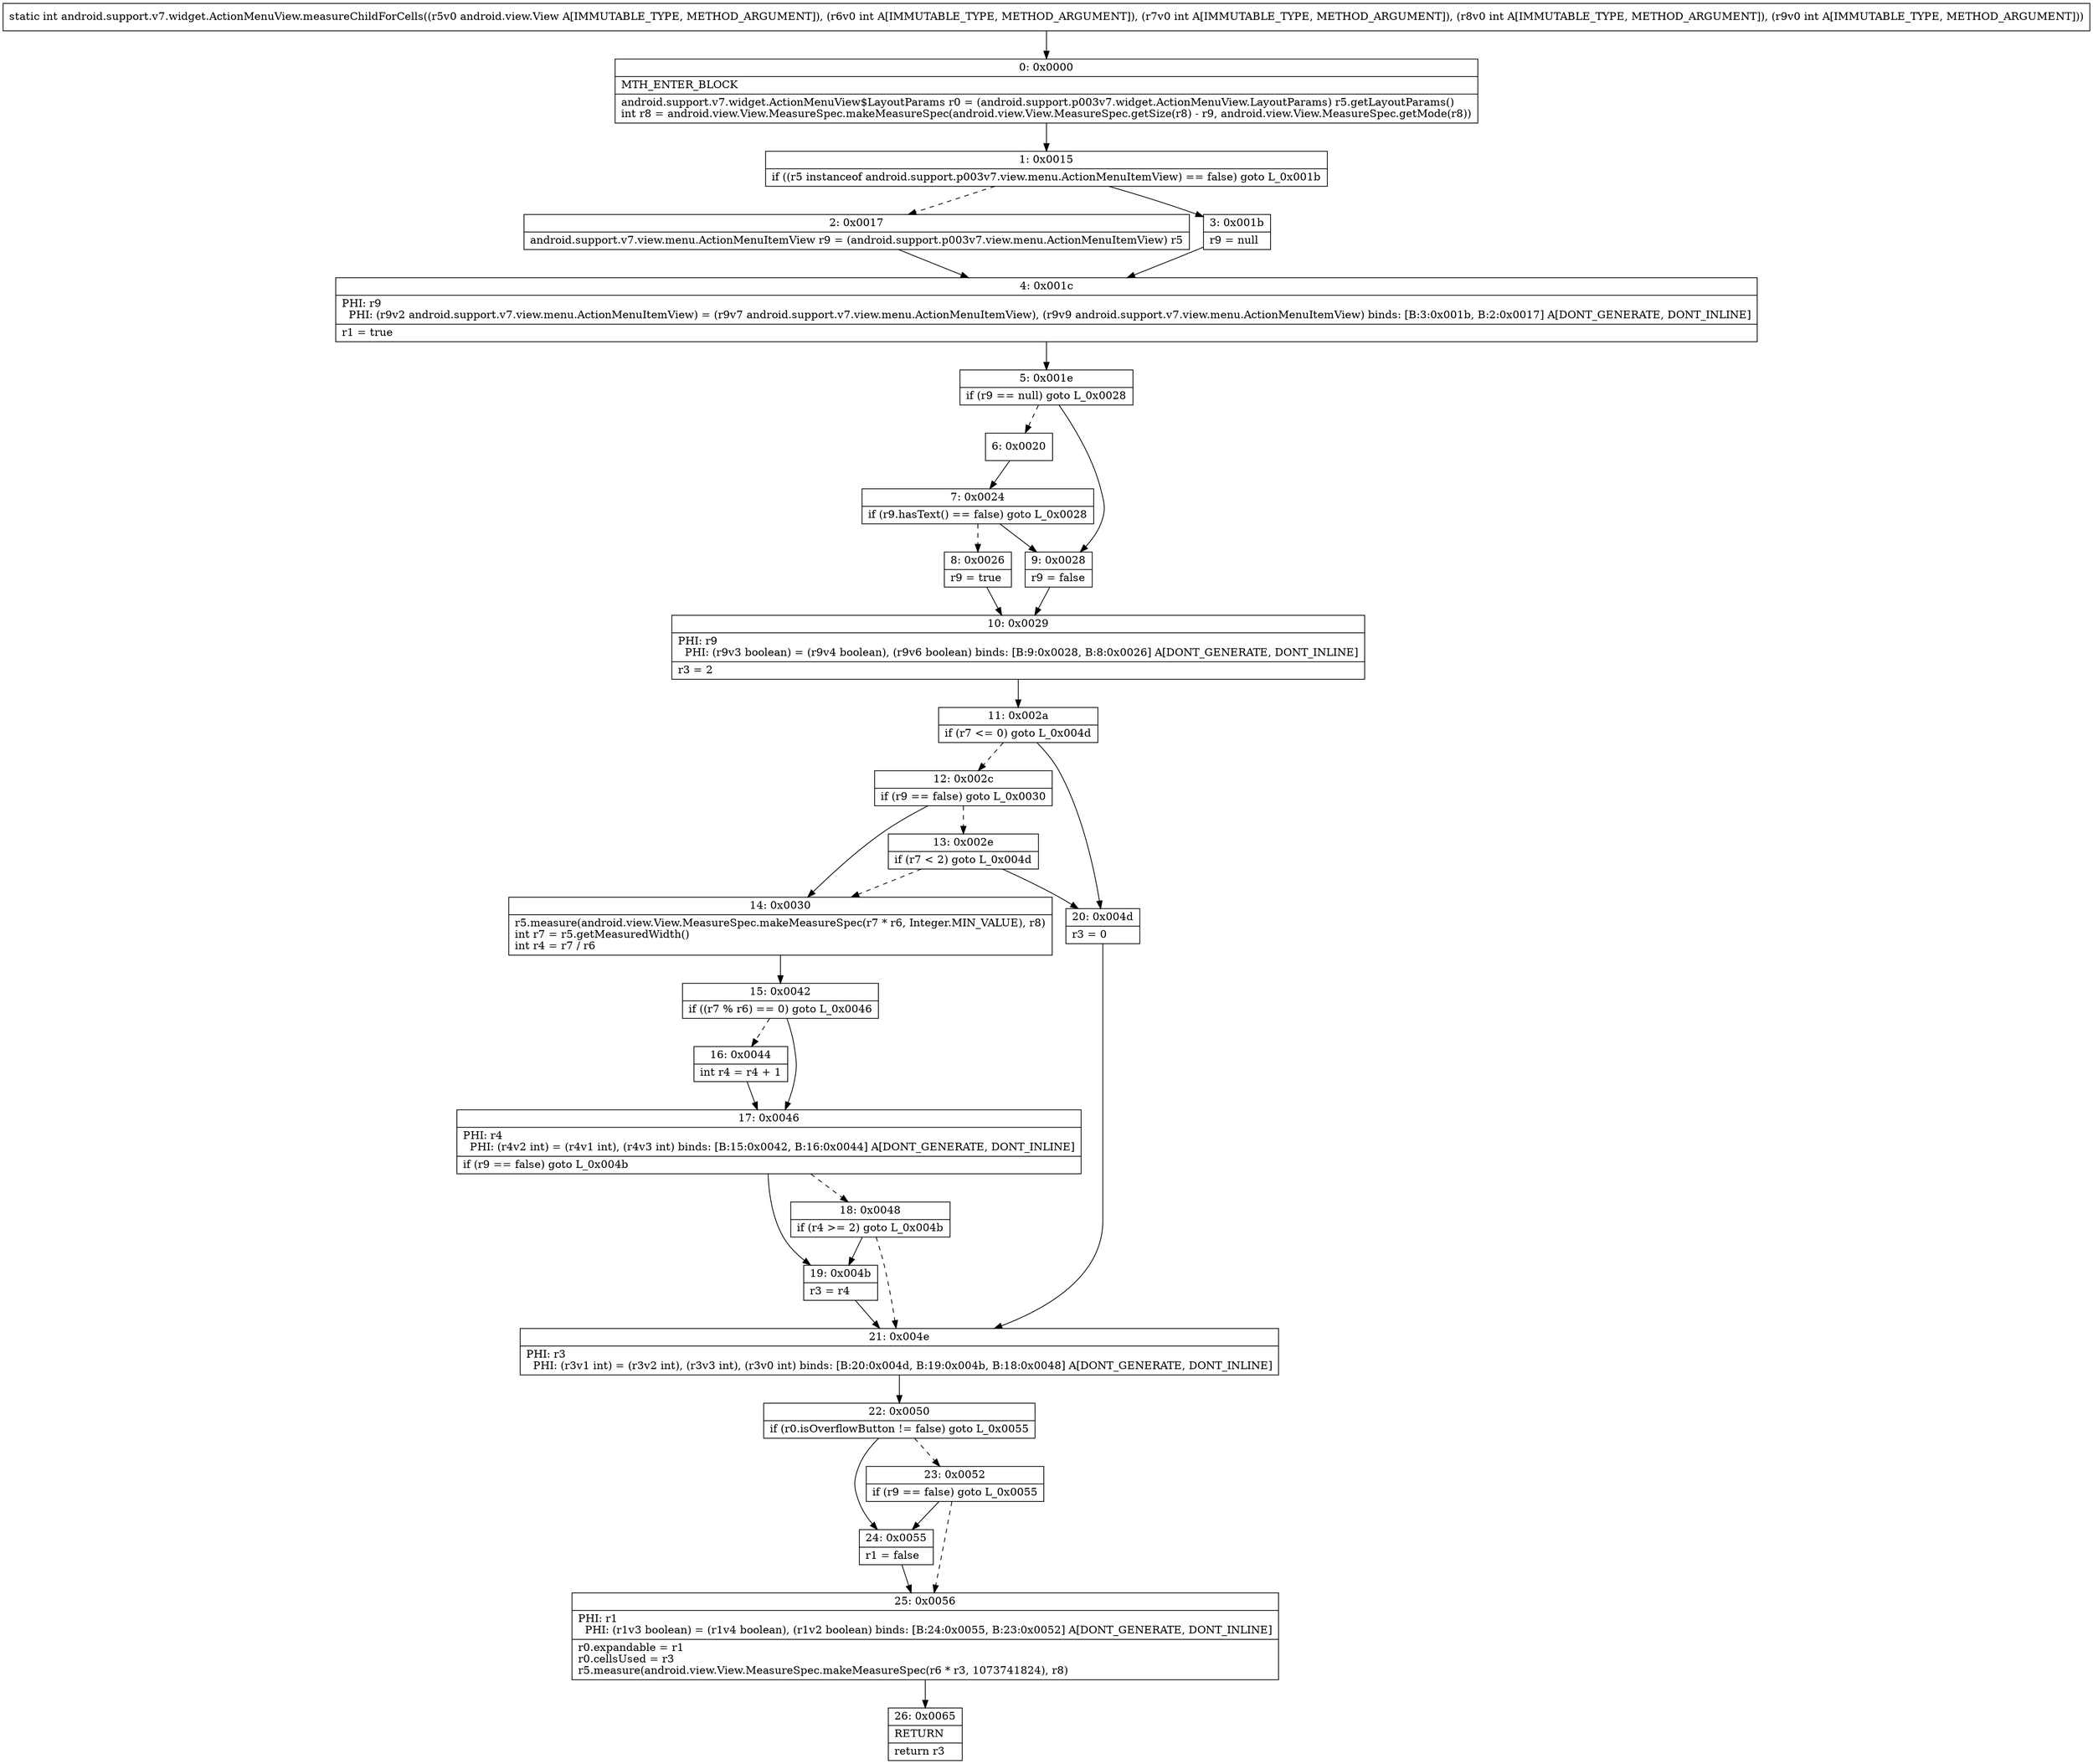 digraph "CFG forandroid.support.v7.widget.ActionMenuView.measureChildForCells(Landroid\/view\/View;IIII)I" {
Node_0 [shape=record,label="{0\:\ 0x0000|MTH_ENTER_BLOCK\l|android.support.v7.widget.ActionMenuView$LayoutParams r0 = (android.support.p003v7.widget.ActionMenuView.LayoutParams) r5.getLayoutParams()\lint r8 = android.view.View.MeasureSpec.makeMeasureSpec(android.view.View.MeasureSpec.getSize(r8) \- r9, android.view.View.MeasureSpec.getMode(r8))\l}"];
Node_1 [shape=record,label="{1\:\ 0x0015|if ((r5 instanceof android.support.p003v7.view.menu.ActionMenuItemView) == false) goto L_0x001b\l}"];
Node_2 [shape=record,label="{2\:\ 0x0017|android.support.v7.view.menu.ActionMenuItemView r9 = (android.support.p003v7.view.menu.ActionMenuItemView) r5\l}"];
Node_3 [shape=record,label="{3\:\ 0x001b|r9 = null\l}"];
Node_4 [shape=record,label="{4\:\ 0x001c|PHI: r9 \l  PHI: (r9v2 android.support.v7.view.menu.ActionMenuItemView) = (r9v7 android.support.v7.view.menu.ActionMenuItemView), (r9v9 android.support.v7.view.menu.ActionMenuItemView) binds: [B:3:0x001b, B:2:0x0017] A[DONT_GENERATE, DONT_INLINE]\l|r1 = true\l}"];
Node_5 [shape=record,label="{5\:\ 0x001e|if (r9 == null) goto L_0x0028\l}"];
Node_6 [shape=record,label="{6\:\ 0x0020}"];
Node_7 [shape=record,label="{7\:\ 0x0024|if (r9.hasText() == false) goto L_0x0028\l}"];
Node_8 [shape=record,label="{8\:\ 0x0026|r9 = true\l}"];
Node_9 [shape=record,label="{9\:\ 0x0028|r9 = false\l}"];
Node_10 [shape=record,label="{10\:\ 0x0029|PHI: r9 \l  PHI: (r9v3 boolean) = (r9v4 boolean), (r9v6 boolean) binds: [B:9:0x0028, B:8:0x0026] A[DONT_GENERATE, DONT_INLINE]\l|r3 = 2\l}"];
Node_11 [shape=record,label="{11\:\ 0x002a|if (r7 \<= 0) goto L_0x004d\l}"];
Node_12 [shape=record,label="{12\:\ 0x002c|if (r9 == false) goto L_0x0030\l}"];
Node_13 [shape=record,label="{13\:\ 0x002e|if (r7 \< 2) goto L_0x004d\l}"];
Node_14 [shape=record,label="{14\:\ 0x0030|r5.measure(android.view.View.MeasureSpec.makeMeasureSpec(r7 * r6, Integer.MIN_VALUE), r8)\lint r7 = r5.getMeasuredWidth()\lint r4 = r7 \/ r6\l}"];
Node_15 [shape=record,label="{15\:\ 0x0042|if ((r7 % r6) == 0) goto L_0x0046\l}"];
Node_16 [shape=record,label="{16\:\ 0x0044|int r4 = r4 + 1\l}"];
Node_17 [shape=record,label="{17\:\ 0x0046|PHI: r4 \l  PHI: (r4v2 int) = (r4v1 int), (r4v3 int) binds: [B:15:0x0042, B:16:0x0044] A[DONT_GENERATE, DONT_INLINE]\l|if (r9 == false) goto L_0x004b\l}"];
Node_18 [shape=record,label="{18\:\ 0x0048|if (r4 \>= 2) goto L_0x004b\l}"];
Node_19 [shape=record,label="{19\:\ 0x004b|r3 = r4\l}"];
Node_20 [shape=record,label="{20\:\ 0x004d|r3 = 0\l}"];
Node_21 [shape=record,label="{21\:\ 0x004e|PHI: r3 \l  PHI: (r3v1 int) = (r3v2 int), (r3v3 int), (r3v0 int) binds: [B:20:0x004d, B:19:0x004b, B:18:0x0048] A[DONT_GENERATE, DONT_INLINE]\l}"];
Node_22 [shape=record,label="{22\:\ 0x0050|if (r0.isOverflowButton != false) goto L_0x0055\l}"];
Node_23 [shape=record,label="{23\:\ 0x0052|if (r9 == false) goto L_0x0055\l}"];
Node_24 [shape=record,label="{24\:\ 0x0055|r1 = false\l}"];
Node_25 [shape=record,label="{25\:\ 0x0056|PHI: r1 \l  PHI: (r1v3 boolean) = (r1v4 boolean), (r1v2 boolean) binds: [B:24:0x0055, B:23:0x0052] A[DONT_GENERATE, DONT_INLINE]\l|r0.expandable = r1\lr0.cellsUsed = r3\lr5.measure(android.view.View.MeasureSpec.makeMeasureSpec(r6 * r3, 1073741824), r8)\l}"];
Node_26 [shape=record,label="{26\:\ 0x0065|RETURN\l|return r3\l}"];
MethodNode[shape=record,label="{static int android.support.v7.widget.ActionMenuView.measureChildForCells((r5v0 android.view.View A[IMMUTABLE_TYPE, METHOD_ARGUMENT]), (r6v0 int A[IMMUTABLE_TYPE, METHOD_ARGUMENT]), (r7v0 int A[IMMUTABLE_TYPE, METHOD_ARGUMENT]), (r8v0 int A[IMMUTABLE_TYPE, METHOD_ARGUMENT]), (r9v0 int A[IMMUTABLE_TYPE, METHOD_ARGUMENT])) }"];
MethodNode -> Node_0;
Node_0 -> Node_1;
Node_1 -> Node_2[style=dashed];
Node_1 -> Node_3;
Node_2 -> Node_4;
Node_3 -> Node_4;
Node_4 -> Node_5;
Node_5 -> Node_6[style=dashed];
Node_5 -> Node_9;
Node_6 -> Node_7;
Node_7 -> Node_8[style=dashed];
Node_7 -> Node_9;
Node_8 -> Node_10;
Node_9 -> Node_10;
Node_10 -> Node_11;
Node_11 -> Node_12[style=dashed];
Node_11 -> Node_20;
Node_12 -> Node_13[style=dashed];
Node_12 -> Node_14;
Node_13 -> Node_14[style=dashed];
Node_13 -> Node_20;
Node_14 -> Node_15;
Node_15 -> Node_16[style=dashed];
Node_15 -> Node_17;
Node_16 -> Node_17;
Node_17 -> Node_18[style=dashed];
Node_17 -> Node_19;
Node_18 -> Node_19;
Node_18 -> Node_21[style=dashed];
Node_19 -> Node_21;
Node_20 -> Node_21;
Node_21 -> Node_22;
Node_22 -> Node_23[style=dashed];
Node_22 -> Node_24;
Node_23 -> Node_24;
Node_23 -> Node_25[style=dashed];
Node_24 -> Node_25;
Node_25 -> Node_26;
}

